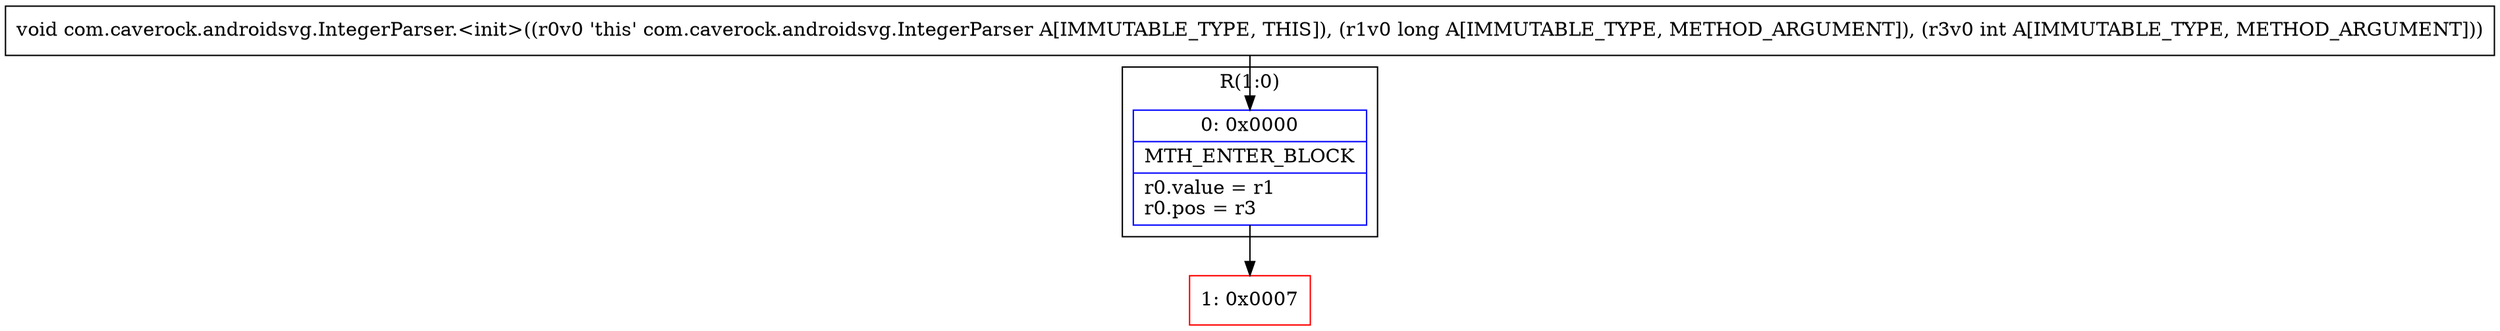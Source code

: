 digraph "CFG forcom.caverock.androidsvg.IntegerParser.\<init\>(JI)V" {
subgraph cluster_Region_934520090 {
label = "R(1:0)";
node [shape=record,color=blue];
Node_0 [shape=record,label="{0\:\ 0x0000|MTH_ENTER_BLOCK\l|r0.value = r1\lr0.pos = r3\l}"];
}
Node_1 [shape=record,color=red,label="{1\:\ 0x0007}"];
MethodNode[shape=record,label="{void com.caverock.androidsvg.IntegerParser.\<init\>((r0v0 'this' com.caverock.androidsvg.IntegerParser A[IMMUTABLE_TYPE, THIS]), (r1v0 long A[IMMUTABLE_TYPE, METHOD_ARGUMENT]), (r3v0 int A[IMMUTABLE_TYPE, METHOD_ARGUMENT])) }"];
MethodNode -> Node_0;
Node_0 -> Node_1;
}

